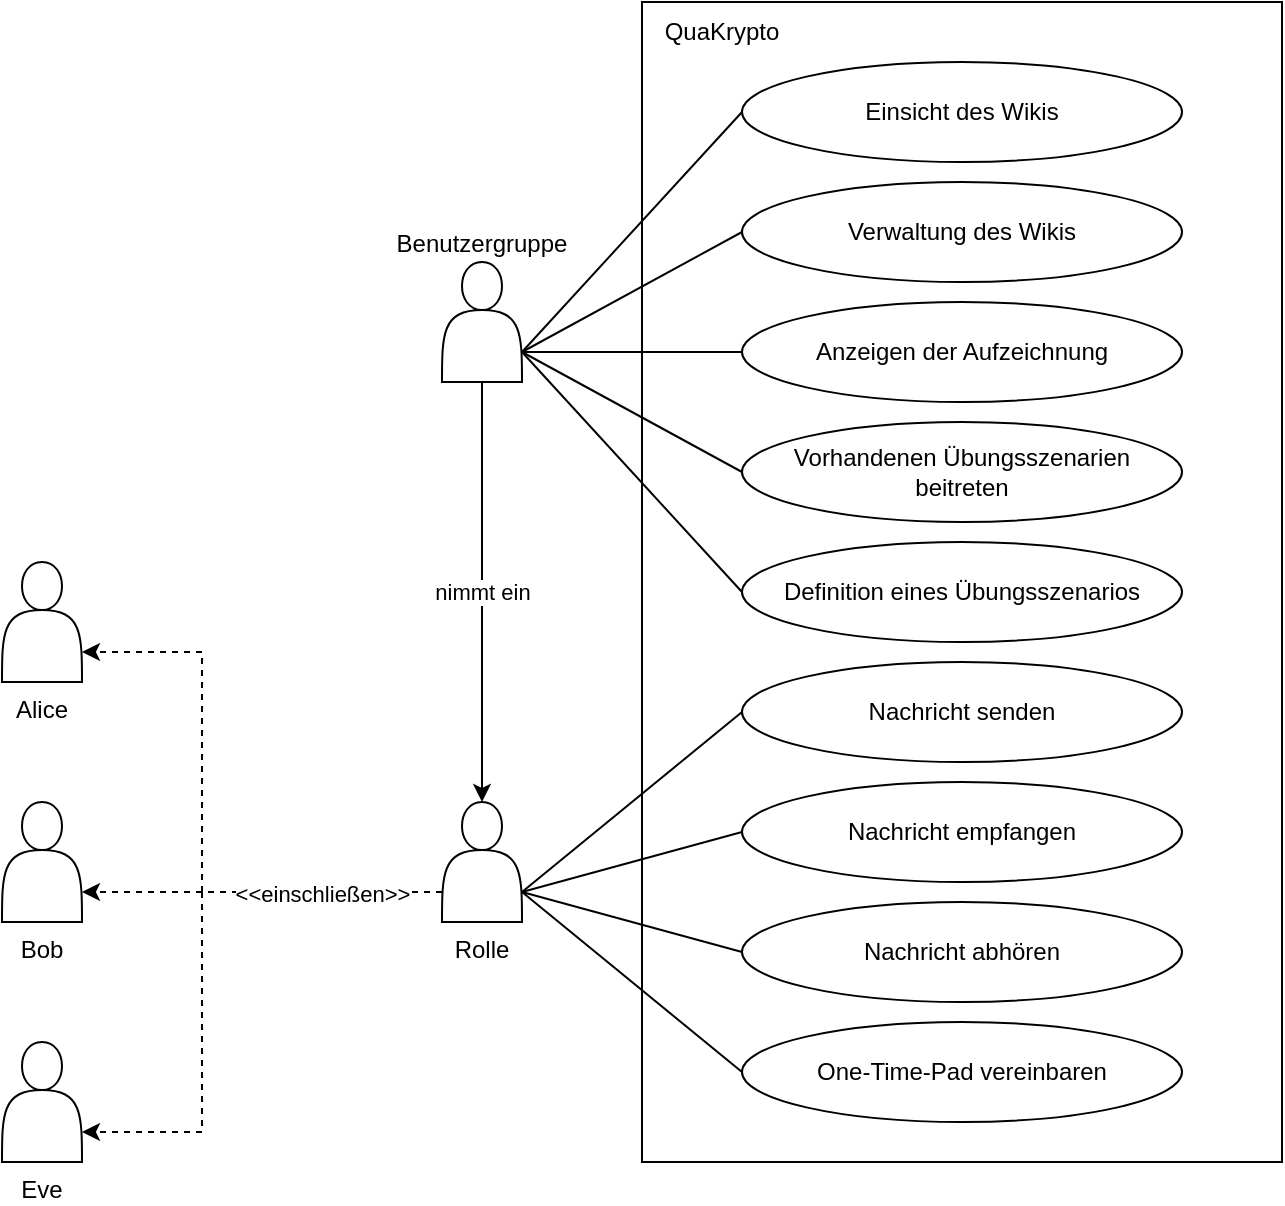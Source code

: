 <mxfile version="21.1.7" type="device">
  <diagram name="Seite-1" id="mXc9eJjy48PCdcYGGqnQ">
    <mxGraphModel dx="852" dy="596" grid="1" gridSize="10" guides="1" tooltips="1" connect="1" arrows="1" fold="1" page="1" pageScale="1" pageWidth="827" pageHeight="1169" math="0" shadow="0">
      <root>
        <mxCell id="0" />
        <mxCell id="1" parent="0" />
        <mxCell id="dW_r33bw40_CPsYAS7l7-7" style="edgeStyle=orthogonalEdgeStyle;rounded=0;orthogonalLoop=1;jettySize=auto;html=1;exitX=0;exitY=0.75;exitDx=0;exitDy=0;entryX=1;entryY=0.75;entryDx=0;entryDy=0;dashed=1;" edge="1" parent="1" source="dW_r33bw40_CPsYAS7l7-1" target="dW_r33bw40_CPsYAS7l7-2">
          <mxGeometry relative="1" as="geometry">
            <Array as="points">
              <mxPoint x="180" y="525" />
              <mxPoint x="180" y="405" />
            </Array>
          </mxGeometry>
        </mxCell>
        <mxCell id="dW_r33bw40_CPsYAS7l7-9" style="edgeStyle=orthogonalEdgeStyle;rounded=0;orthogonalLoop=1;jettySize=auto;html=1;exitX=0;exitY=0.75;exitDx=0;exitDy=0;entryX=1;entryY=0.75;entryDx=0;entryDy=0;dashed=1;" edge="1" parent="1" source="dW_r33bw40_CPsYAS7l7-1" target="dW_r33bw40_CPsYAS7l7-3">
          <mxGeometry relative="1" as="geometry" />
        </mxCell>
        <mxCell id="dW_r33bw40_CPsYAS7l7-10" style="edgeStyle=orthogonalEdgeStyle;rounded=0;orthogonalLoop=1;jettySize=auto;html=1;exitX=0;exitY=0.75;exitDx=0;exitDy=0;entryX=1;entryY=0.75;entryDx=0;entryDy=0;dashed=1;" edge="1" parent="1" source="dW_r33bw40_CPsYAS7l7-1" target="dW_r33bw40_CPsYAS7l7-5">
          <mxGeometry relative="1" as="geometry">
            <Array as="points">
              <mxPoint x="180" y="525" />
              <mxPoint x="180" y="645" />
            </Array>
          </mxGeometry>
        </mxCell>
        <mxCell id="dW_r33bw40_CPsYAS7l7-12" value="&amp;lt;&amp;lt;einschließen&amp;gt;&amp;gt;" style="edgeLabel;html=1;align=center;verticalAlign=middle;resizable=0;points=[];" vertex="1" connectable="0" parent="dW_r33bw40_CPsYAS7l7-10">
          <mxGeometry x="-0.671" y="1" relative="1" as="geometry">
            <mxPoint x="-11" as="offset" />
          </mxGeometry>
        </mxCell>
        <mxCell id="dW_r33bw40_CPsYAS7l7-1" value="Rolle" style="shape=actor;whiteSpace=wrap;html=1;labelPosition=center;verticalLabelPosition=bottom;align=center;verticalAlign=top;" vertex="1" parent="1">
          <mxGeometry x="300" y="480" width="40" height="60" as="geometry" />
        </mxCell>
        <mxCell id="dW_r33bw40_CPsYAS7l7-2" value="Alice" style="shape=actor;whiteSpace=wrap;html=1;labelPosition=center;verticalLabelPosition=bottom;align=center;verticalAlign=top;" vertex="1" parent="1">
          <mxGeometry x="80" y="360" width="40" height="60" as="geometry" />
        </mxCell>
        <mxCell id="dW_r33bw40_CPsYAS7l7-3" value="Bob" style="shape=actor;whiteSpace=wrap;html=1;labelPosition=center;verticalLabelPosition=bottom;align=center;verticalAlign=top;" vertex="1" parent="1">
          <mxGeometry x="80" y="480" width="40" height="60" as="geometry" />
        </mxCell>
        <mxCell id="dW_r33bw40_CPsYAS7l7-5" value="Eve" style="shape=actor;whiteSpace=wrap;html=1;labelPosition=center;verticalLabelPosition=bottom;align=center;verticalAlign=top;" vertex="1" parent="1">
          <mxGeometry x="80" y="600" width="40" height="60" as="geometry" />
        </mxCell>
        <mxCell id="dW_r33bw40_CPsYAS7l7-13" value="" style="rounded=0;whiteSpace=wrap;html=1;" vertex="1" parent="1">
          <mxGeometry x="400" y="80" width="320" height="580" as="geometry" />
        </mxCell>
        <mxCell id="dW_r33bw40_CPsYAS7l7-14" value="QuaKrypto" style="text;html=1;strokeColor=none;fillColor=none;align=center;verticalAlign=middle;whiteSpace=wrap;rounded=0;" vertex="1" parent="1">
          <mxGeometry x="410" y="80" width="60" height="30" as="geometry" />
        </mxCell>
        <mxCell id="dW_r33bw40_CPsYAS7l7-15" value="Einsicht des Wikis" style="ellipse;whiteSpace=wrap;html=1;" vertex="1" parent="1">
          <mxGeometry x="450" y="110" width="220" height="50" as="geometry" />
        </mxCell>
        <mxCell id="dW_r33bw40_CPsYAS7l7-16" value="Verwaltung des Wikis" style="ellipse;whiteSpace=wrap;html=1;" vertex="1" parent="1">
          <mxGeometry x="450" y="170" width="220" height="50" as="geometry" />
        </mxCell>
        <mxCell id="dW_r33bw40_CPsYAS7l7-17" value="Nachricht senden" style="ellipse;whiteSpace=wrap;html=1;" vertex="1" parent="1">
          <mxGeometry x="450" y="410" width="220" height="50" as="geometry" />
        </mxCell>
        <mxCell id="dW_r33bw40_CPsYAS7l7-19" style="edgeStyle=orthogonalEdgeStyle;rounded=0;orthogonalLoop=1;jettySize=auto;html=1;exitX=0.5;exitY=1;exitDx=0;exitDy=0;entryX=0.5;entryY=0;entryDx=0;entryDy=0;" edge="1" parent="1" source="dW_r33bw40_CPsYAS7l7-18" target="dW_r33bw40_CPsYAS7l7-1">
          <mxGeometry relative="1" as="geometry" />
        </mxCell>
        <mxCell id="dW_r33bw40_CPsYAS7l7-21" value="nimmt ein" style="edgeLabel;html=1;align=center;verticalAlign=middle;resizable=0;points=[];" vertex="1" connectable="0" parent="dW_r33bw40_CPsYAS7l7-19">
          <mxGeometry x="-0.342" y="3" relative="1" as="geometry">
            <mxPoint x="-3" y="36" as="offset" />
          </mxGeometry>
        </mxCell>
        <mxCell id="dW_r33bw40_CPsYAS7l7-27" style="rounded=0;orthogonalLoop=1;jettySize=auto;html=1;exitX=1;exitY=0.75;exitDx=0;exitDy=0;entryX=0;entryY=0.5;entryDx=0;entryDy=0;endArrow=none;endFill=0;" edge="1" parent="1" source="dW_r33bw40_CPsYAS7l7-18" target="dW_r33bw40_CPsYAS7l7-15">
          <mxGeometry relative="1" as="geometry" />
        </mxCell>
        <mxCell id="dW_r33bw40_CPsYAS7l7-28" style="rounded=0;orthogonalLoop=1;jettySize=auto;html=1;exitX=1;exitY=0.75;exitDx=0;exitDy=0;entryX=0;entryY=0.5;entryDx=0;entryDy=0;endArrow=none;endFill=0;" edge="1" parent="1" source="dW_r33bw40_CPsYAS7l7-18" target="dW_r33bw40_CPsYAS7l7-16">
          <mxGeometry relative="1" as="geometry" />
        </mxCell>
        <mxCell id="dW_r33bw40_CPsYAS7l7-18" value="Benutzergruppe" style="shape=actor;whiteSpace=wrap;html=1;labelPosition=center;verticalLabelPosition=top;align=center;verticalAlign=bottom;" vertex="1" parent="1">
          <mxGeometry x="300" y="210" width="40" height="60" as="geometry" />
        </mxCell>
        <mxCell id="dW_r33bw40_CPsYAS7l7-20" value="Nachricht empfangen" style="ellipse;whiteSpace=wrap;html=1;" vertex="1" parent="1">
          <mxGeometry x="450" y="470" width="220" height="50" as="geometry" />
        </mxCell>
        <mxCell id="dW_r33bw40_CPsYAS7l7-22" value="Anzeigen der Aufzeichnung" style="ellipse;whiteSpace=wrap;html=1;" vertex="1" parent="1">
          <mxGeometry x="450" y="230" width="220" height="50" as="geometry" />
        </mxCell>
        <mxCell id="dW_r33bw40_CPsYAS7l7-23" value="Vorhandenen Übungsszenarien beitreten" style="ellipse;whiteSpace=wrap;html=1;" vertex="1" parent="1">
          <mxGeometry x="450" y="290" width="220" height="50" as="geometry" />
        </mxCell>
        <mxCell id="dW_r33bw40_CPsYAS7l7-24" value="Definition eines Übungsszenarios" style="ellipse;whiteSpace=wrap;html=1;" vertex="1" parent="1">
          <mxGeometry x="450" y="350" width="220" height="50" as="geometry" />
        </mxCell>
        <mxCell id="dW_r33bw40_CPsYAS7l7-25" value="Nachricht abhören" style="ellipse;whiteSpace=wrap;html=1;" vertex="1" parent="1">
          <mxGeometry x="450" y="530" width="220" height="50" as="geometry" />
        </mxCell>
        <mxCell id="dW_r33bw40_CPsYAS7l7-26" value="One-Time-Pad vereinbaren" style="ellipse;whiteSpace=wrap;html=1;" vertex="1" parent="1">
          <mxGeometry x="450" y="590" width="220" height="50" as="geometry" />
        </mxCell>
        <mxCell id="dW_r33bw40_CPsYAS7l7-29" style="rounded=0;orthogonalLoop=1;jettySize=auto;html=1;exitX=1;exitY=0.75;exitDx=0;exitDy=0;entryX=0;entryY=0.5;entryDx=0;entryDy=0;endArrow=none;endFill=0;" edge="1" parent="1" source="dW_r33bw40_CPsYAS7l7-18" target="dW_r33bw40_CPsYAS7l7-22">
          <mxGeometry relative="1" as="geometry">
            <mxPoint x="346" y="260" as="sourcePoint" />
            <mxPoint x="460" y="205" as="targetPoint" />
          </mxGeometry>
        </mxCell>
        <mxCell id="dW_r33bw40_CPsYAS7l7-30" style="rounded=0;orthogonalLoop=1;jettySize=auto;html=1;exitX=1;exitY=0.75;exitDx=0;exitDy=0;entryX=0;entryY=0.5;entryDx=0;entryDy=0;endArrow=none;endFill=0;" edge="1" parent="1" source="dW_r33bw40_CPsYAS7l7-18" target="dW_r33bw40_CPsYAS7l7-23">
          <mxGeometry relative="1" as="geometry">
            <mxPoint x="356" y="270" as="sourcePoint" />
            <mxPoint x="470" y="215" as="targetPoint" />
          </mxGeometry>
        </mxCell>
        <mxCell id="dW_r33bw40_CPsYAS7l7-32" style="rounded=0;orthogonalLoop=1;jettySize=auto;html=1;exitX=1;exitY=0.75;exitDx=0;exitDy=0;entryX=0;entryY=0.5;entryDx=0;entryDy=0;endArrow=none;endFill=0;" edge="1" parent="1" source="dW_r33bw40_CPsYAS7l7-18" target="dW_r33bw40_CPsYAS7l7-24">
          <mxGeometry relative="1" as="geometry">
            <mxPoint x="366" y="280" as="sourcePoint" />
            <mxPoint x="480" y="225" as="targetPoint" />
          </mxGeometry>
        </mxCell>
        <mxCell id="dW_r33bw40_CPsYAS7l7-33" style="rounded=0;orthogonalLoop=1;jettySize=auto;html=1;exitX=1;exitY=0.75;exitDx=0;exitDy=0;entryX=0;entryY=0.5;entryDx=0;entryDy=0;endArrow=none;endFill=0;" edge="1" parent="1" source="dW_r33bw40_CPsYAS7l7-1" target="dW_r33bw40_CPsYAS7l7-17">
          <mxGeometry relative="1" as="geometry">
            <mxPoint x="376" y="290" as="sourcePoint" />
            <mxPoint x="490" y="235" as="targetPoint" />
          </mxGeometry>
        </mxCell>
        <mxCell id="dW_r33bw40_CPsYAS7l7-34" style="rounded=0;orthogonalLoop=1;jettySize=auto;html=1;exitX=1;exitY=0.75;exitDx=0;exitDy=0;entryX=0;entryY=0.5;entryDx=0;entryDy=0;endArrow=none;endFill=0;" edge="1" parent="1" source="dW_r33bw40_CPsYAS7l7-1" target="dW_r33bw40_CPsYAS7l7-20">
          <mxGeometry relative="1" as="geometry">
            <mxPoint x="386" y="300" as="sourcePoint" />
            <mxPoint x="500" y="245" as="targetPoint" />
          </mxGeometry>
        </mxCell>
        <mxCell id="dW_r33bw40_CPsYAS7l7-35" style="rounded=0;orthogonalLoop=1;jettySize=auto;html=1;exitX=1;exitY=0.75;exitDx=0;exitDy=0;endArrow=none;endFill=0;entryX=0;entryY=0.5;entryDx=0;entryDy=0;" edge="1" parent="1" source="dW_r33bw40_CPsYAS7l7-1" target="dW_r33bw40_CPsYAS7l7-25">
          <mxGeometry relative="1" as="geometry">
            <mxPoint x="396" y="310" as="sourcePoint" />
            <mxPoint x="440" y="490" as="targetPoint" />
          </mxGeometry>
        </mxCell>
        <mxCell id="dW_r33bw40_CPsYAS7l7-36" style="rounded=0;orthogonalLoop=1;jettySize=auto;html=1;exitX=1;exitY=0.75;exitDx=0;exitDy=0;entryX=0;entryY=0.5;entryDx=0;entryDy=0;endArrow=none;endFill=0;" edge="1" parent="1" source="dW_r33bw40_CPsYAS7l7-1" target="dW_r33bw40_CPsYAS7l7-26">
          <mxGeometry relative="1" as="geometry">
            <mxPoint x="406" y="320" as="sourcePoint" />
            <mxPoint x="520" y="265" as="targetPoint" />
          </mxGeometry>
        </mxCell>
      </root>
    </mxGraphModel>
  </diagram>
</mxfile>
